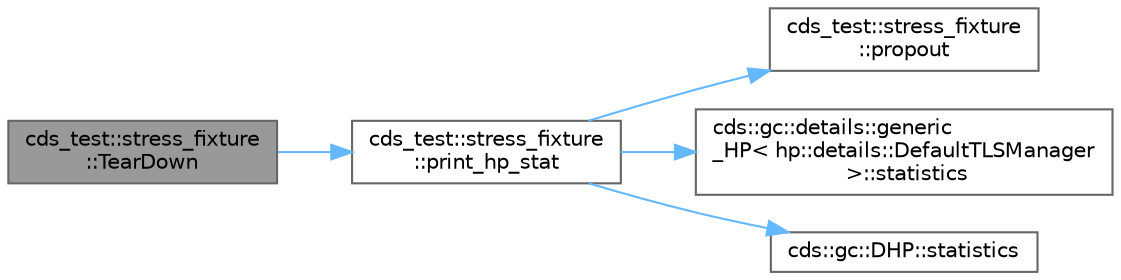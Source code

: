 digraph "cds_test::stress_fixture::TearDown"
{
 // LATEX_PDF_SIZE
  bgcolor="transparent";
  edge [fontname=Helvetica,fontsize=10,labelfontname=Helvetica,labelfontsize=10];
  node [fontname=Helvetica,fontsize=10,shape=box,height=0.2,width=0.4];
  rankdir="LR";
  Node1 [id="Node000001",label="cds_test::stress_fixture\l::TearDown",height=0.2,width=0.4,color="gray40", fillcolor="grey60", style="filled", fontcolor="black",tooltip=" "];
  Node1 -> Node2 [id="edge1_Node000001_Node000002",color="steelblue1",style="solid",tooltip=" "];
  Node2 [id="Node000002",label="cds_test::stress_fixture\l::print_hp_stat",height=0.2,width=0.4,color="grey40", fillcolor="white", style="filled",URL="$classcds__test_1_1stress__fixture.html#aaed5ada0a22de8d2ca6551bb683b947e",tooltip=" "];
  Node2 -> Node3 [id="edge2_Node000002_Node000003",color="steelblue1",style="solid",tooltip=" "];
  Node3 [id="Node000003",label="cds_test::stress_fixture\l::propout",height=0.2,width=0.4,color="grey40", fillcolor="white", style="filled",URL="$classcds__test_1_1stress__fixture.html#ac95548c5a6a26ae75d26744d66b92786",tooltip=" "];
  Node2 -> Node4 [id="edge3_Node000002_Node000004",color="steelblue1",style="solid",tooltip=" "];
  Node4 [id="Node000004",label="cds::gc::details::generic\l_HP\< hp::details::DefaultTLSManager\l \>::statistics",height=0.2,width=0.4,color="grey40", fillcolor="white", style="filled",URL="$classcds_1_1gc_1_1details_1_1generic___h_p.html#ac0f32afb47703e9e222d4042b5038a15",tooltip=" "];
  Node2 -> Node5 [id="edge4_Node000002_Node000005",color="steelblue1",style="solid",tooltip=" "];
  Node5 [id="Node000005",label="cds::gc::DHP::statistics",height=0.2,width=0.4,color="grey40", fillcolor="white", style="filled",URL="$classcds_1_1gc_1_1_d_h_p.html#abaf4f1c5e616c98fa64a35df04c1dd85",tooltip="Returns internal statistics"];
}
